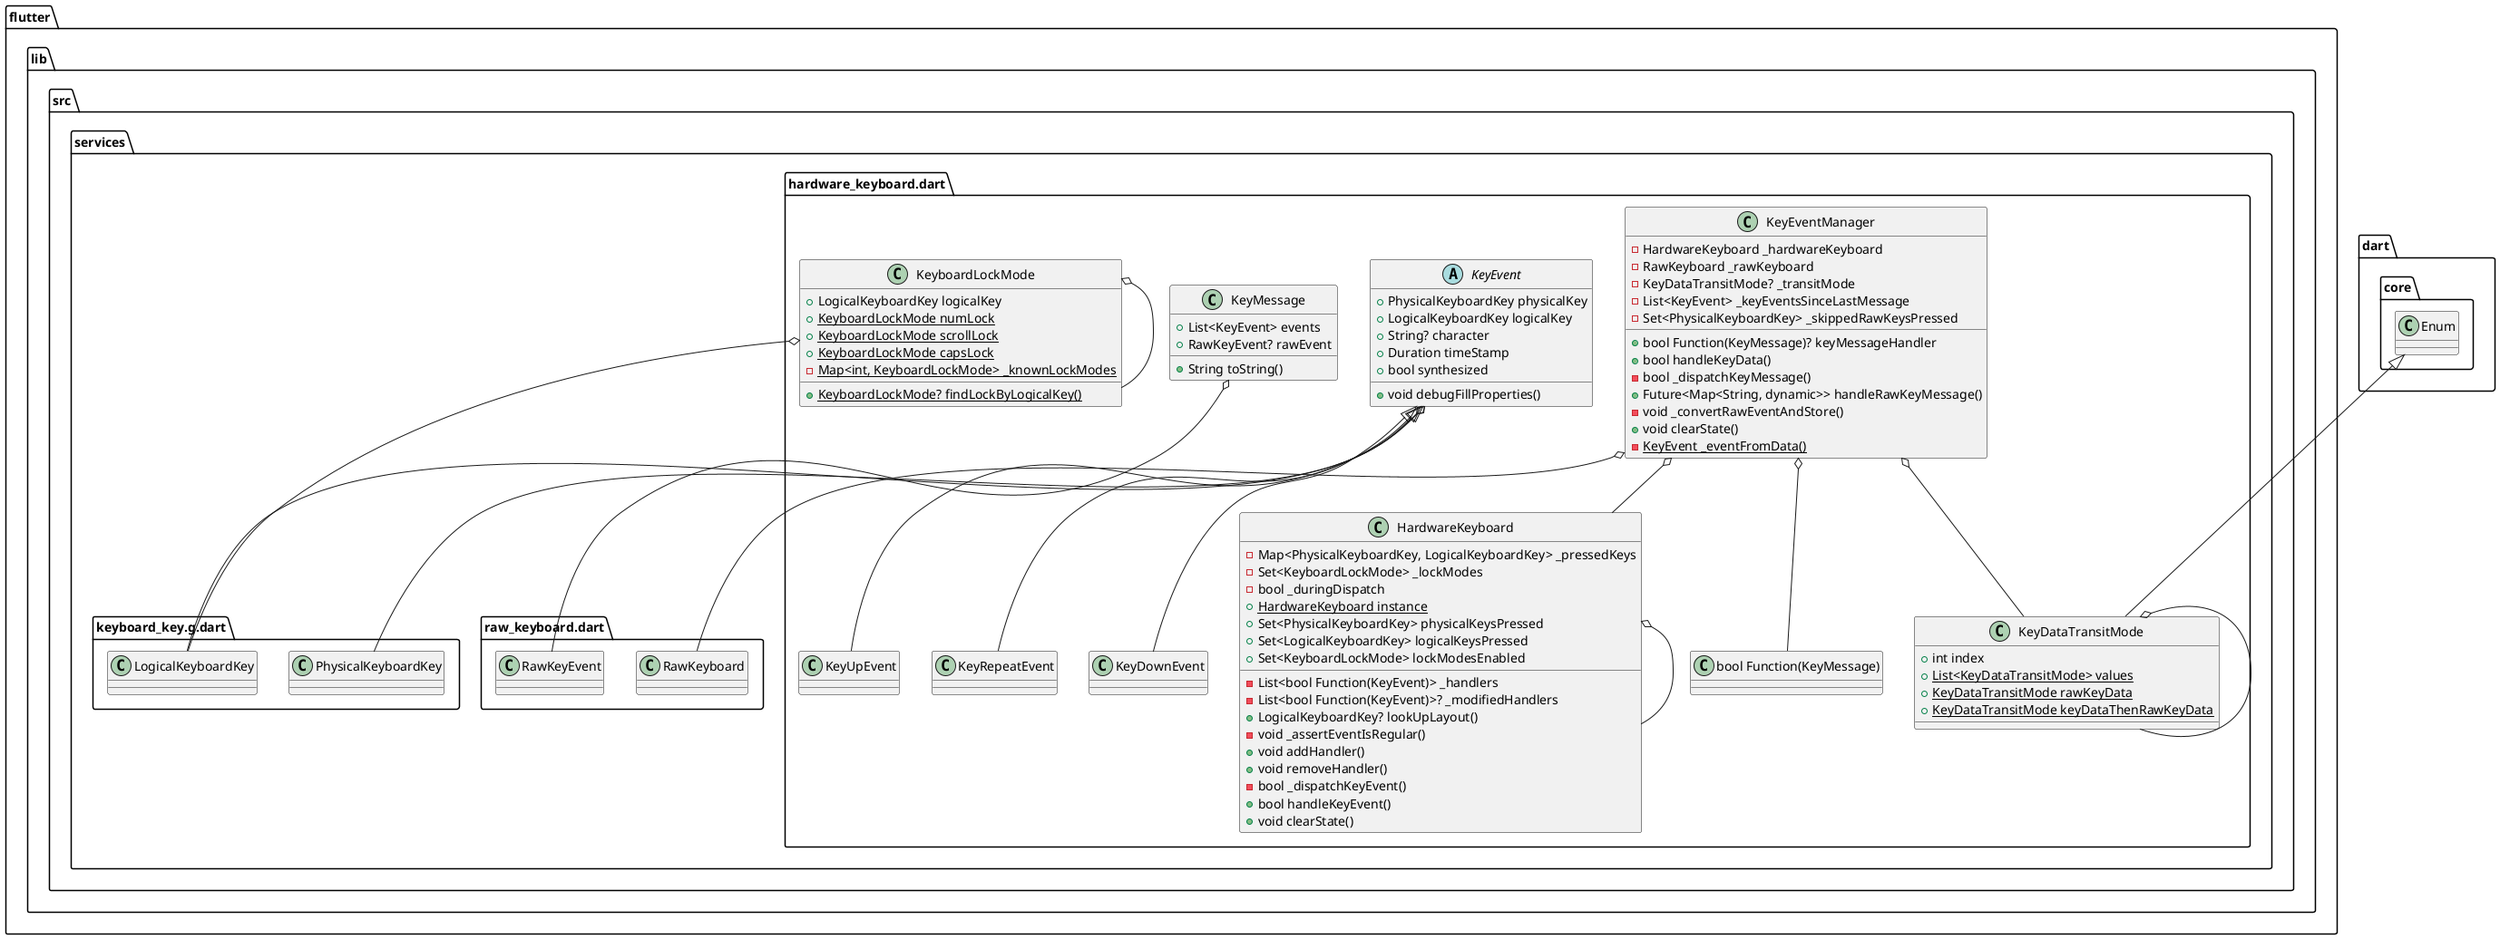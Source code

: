@startuml
set namespaceSeparator ::

class "flutter::lib::src::services::hardware_keyboard.dart::KeyboardLockMode" {
  +LogicalKeyboardKey logicalKey
  {static} +KeyboardLockMode numLock
  {static} +KeyboardLockMode scrollLock
  {static} +KeyboardLockMode capsLock
  {static} -Map<int, KeyboardLockMode> _knownLockModes
  {static} +KeyboardLockMode? findLockByLogicalKey()
}

"flutter::lib::src::services::hardware_keyboard.dart::KeyboardLockMode" o-- "flutter::lib::src::services::keyboard_key.g.dart::LogicalKeyboardKey"
"flutter::lib::src::services::hardware_keyboard.dart::KeyboardLockMode" o-- "flutter::lib::src::services::hardware_keyboard.dart::KeyboardLockMode"

abstract class "flutter::lib::src::services::hardware_keyboard.dart::KeyEvent" {
  +PhysicalKeyboardKey physicalKey
  +LogicalKeyboardKey logicalKey
  +String? character
  +Duration timeStamp
  +bool synthesized
  +void debugFillProperties()
}

"flutter::lib::src::services::hardware_keyboard.dart::KeyEvent" o-- "flutter::lib::src::services::keyboard_key.g.dart::PhysicalKeyboardKey"
"flutter::lib::src::services::hardware_keyboard.dart::KeyEvent" o-- "flutter::lib::src::services::keyboard_key.g.dart::LogicalKeyboardKey"

class "flutter::lib::src::services::hardware_keyboard.dart::KeyDownEvent" {
}

"flutter::lib::src::services::hardware_keyboard.dart::KeyEvent" <|-- "flutter::lib::src::services::hardware_keyboard.dart::KeyDownEvent"

class "flutter::lib::src::services::hardware_keyboard.dart::KeyUpEvent" {
}

"flutter::lib::src::services::hardware_keyboard.dart::KeyEvent" <|-- "flutter::lib::src::services::hardware_keyboard.dart::KeyUpEvent"

class "flutter::lib::src::services::hardware_keyboard.dart::KeyRepeatEvent" {
}

"flutter::lib::src::services::hardware_keyboard.dart::KeyEvent" <|-- "flutter::lib::src::services::hardware_keyboard.dart::KeyRepeatEvent"

class "flutter::lib::src::services::hardware_keyboard.dart::HardwareKeyboard" {
  -Map<PhysicalKeyboardKey, LogicalKeyboardKey> _pressedKeys
  -Set<KeyboardLockMode> _lockModes
  -List<bool Function(KeyEvent)> _handlers
  -bool _duringDispatch
  -List<bool Function(KeyEvent)>? _modifiedHandlers
  {static} +HardwareKeyboard instance
  +Set<PhysicalKeyboardKey> physicalKeysPressed
  +Set<LogicalKeyboardKey> logicalKeysPressed
  +Set<KeyboardLockMode> lockModesEnabled
  +LogicalKeyboardKey? lookUpLayout()
  -void _assertEventIsRegular()
  +void addHandler()
  +void removeHandler()
  -bool _dispatchKeyEvent()
  +bool handleKeyEvent()
  +void clearState()
}

"flutter::lib::src::services::hardware_keyboard.dart::HardwareKeyboard" o-- "flutter::lib::src::services::hardware_keyboard.dart::HardwareKeyboard"

class "flutter::lib::src::services::hardware_keyboard.dart::KeyMessage" {
  +List<KeyEvent> events
  +RawKeyEvent? rawEvent
  +String toString()
}

"flutter::lib::src::services::hardware_keyboard.dart::KeyMessage" o-- "flutter::lib::src::services::raw_keyboard.dart::RawKeyEvent"

class "flutter::lib::src::services::hardware_keyboard.dart::KeyEventManager" {
  +bool Function(KeyMessage)? keyMessageHandler
  -HardwareKeyboard _hardwareKeyboard
  -RawKeyboard _rawKeyboard
  -KeyDataTransitMode? _transitMode
  -List<KeyEvent> _keyEventsSinceLastMessage
  -Set<PhysicalKeyboardKey> _skippedRawKeysPressed
  +bool handleKeyData()
  -bool _dispatchKeyMessage()
  +Future<Map<String, dynamic>> handleRawKeyMessage()
  -void _convertRawEventAndStore()
  +void clearState()
  {static} -KeyEvent _eventFromData()
}

"flutter::lib::src::services::hardware_keyboard.dart::KeyEventManager" o-- "flutter::lib::src::services::hardware_keyboard.dart::bool Function(KeyMessage)"
"flutter::lib::src::services::hardware_keyboard.dart::KeyEventManager" o-- "flutter::lib::src::services::hardware_keyboard.dart::HardwareKeyboard"
"flutter::lib::src::services::hardware_keyboard.dart::KeyEventManager" o-- "flutter::lib::src::services::raw_keyboard.dart::RawKeyboard"
"flutter::lib::src::services::hardware_keyboard.dart::KeyEventManager" o-- "flutter::lib::src::services::hardware_keyboard.dart::KeyDataTransitMode"

class "flutter::lib::src::services::hardware_keyboard.dart::KeyDataTransitMode" {
  +int index
  {static} +List<KeyDataTransitMode> values
  {static} +KeyDataTransitMode rawKeyData
  {static} +KeyDataTransitMode keyDataThenRawKeyData
}

"flutter::lib::src::services::hardware_keyboard.dart::KeyDataTransitMode" o-- "flutter::lib::src::services::hardware_keyboard.dart::KeyDataTransitMode"
"dart::core::Enum" <|-- "flutter::lib::src::services::hardware_keyboard.dart::KeyDataTransitMode"


@enduml